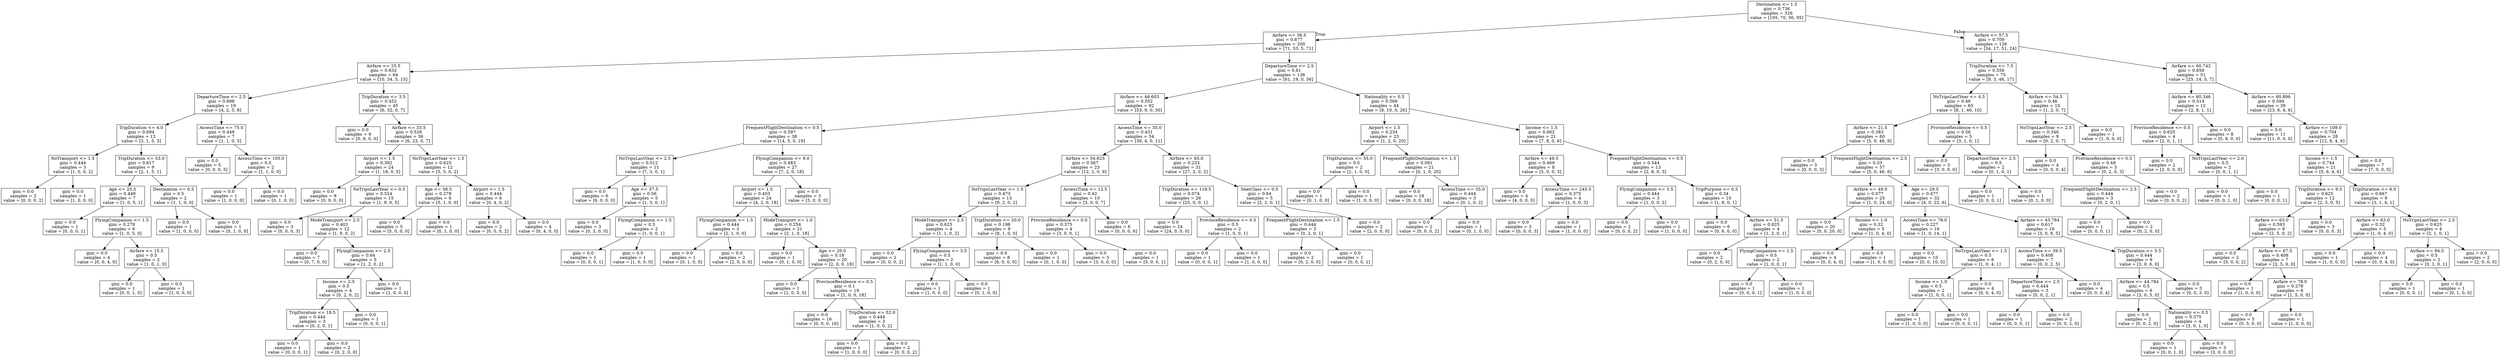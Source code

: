 digraph Tree {
node [shape=box] ;
0 [label="Destination <= 1.5\ngini = 0.736\nsamples = 326\nvalue = [105, 70, 56, 95]"] ;
1 [label="Airfare <= 36.5\ngini = 0.677\nsamples = 200\nvalue = [71, 53, 5, 71]"] ;
0 -> 1 [labeldistance=2.5, labelangle=45, headlabel="True"] ;
2 [label="Airfare <= 25.5\ngini = 0.632\nsamples = 64\nvalue = [10, 34, 5, 15]"] ;
1 -> 2 ;
3 [label="DepartureTime <= 2.5\ngini = 0.698\nsamples = 19\nvalue = [4, 2, 5, 8]"] ;
2 -> 3 ;
4 [label="TripDuration <= 4.0\ngini = 0.694\nsamples = 12\nvalue = [3, 1, 5, 3]"] ;
3 -> 4 ;
5 [label="NoTransport <= 1.5\ngini = 0.444\nsamples = 3\nvalue = [1, 0, 0, 2]"] ;
4 -> 5 ;
6 [label="gini = 0.0\nsamples = 2\nvalue = [0, 0, 0, 2]"] ;
5 -> 6 ;
7 [label="gini = 0.0\nsamples = 1\nvalue = [1, 0, 0, 0]"] ;
5 -> 7 ;
8 [label="TripDuration <= 53.0\ngini = 0.617\nsamples = 9\nvalue = [2, 1, 5, 1]"] ;
4 -> 8 ;
9 [label="Age <= 25.5\ngini = 0.449\nsamples = 7\nvalue = [1, 0, 5, 1]"] ;
8 -> 9 ;
10 [label="gini = 0.0\nsamples = 1\nvalue = [0, 0, 0, 1]"] ;
9 -> 10 ;
11 [label="FlyingCompanion <= 1.5\ngini = 0.278\nsamples = 6\nvalue = [1, 0, 5, 0]"] ;
9 -> 11 ;
12 [label="gini = 0.0\nsamples = 4\nvalue = [0, 0, 4, 0]"] ;
11 -> 12 ;
13 [label="Airfare <= 15.5\ngini = 0.5\nsamples = 2\nvalue = [1, 0, 1, 0]"] ;
11 -> 13 ;
14 [label="gini = 0.0\nsamples = 1\nvalue = [0, 0, 1, 0]"] ;
13 -> 14 ;
15 [label="gini = 0.0\nsamples = 1\nvalue = [1, 0, 0, 0]"] ;
13 -> 15 ;
16 [label="Destination <= 0.5\ngini = 0.5\nsamples = 2\nvalue = [1, 1, 0, 0]"] ;
8 -> 16 ;
17 [label="gini = 0.0\nsamples = 1\nvalue = [1, 0, 0, 0]"] ;
16 -> 17 ;
18 [label="gini = 0.0\nsamples = 1\nvalue = [0, 1, 0, 0]"] ;
16 -> 18 ;
19 [label="AccessTime <= 75.0\ngini = 0.449\nsamples = 7\nvalue = [1, 1, 0, 5]"] ;
3 -> 19 ;
20 [label="gini = 0.0\nsamples = 5\nvalue = [0, 0, 0, 5]"] ;
19 -> 20 ;
21 [label="AccessTime <= 105.0\ngini = 0.5\nsamples = 2\nvalue = [1, 1, 0, 0]"] ;
19 -> 21 ;
22 [label="gini = 0.0\nsamples = 1\nvalue = [1, 0, 0, 0]"] ;
21 -> 22 ;
23 [label="gini = 0.0\nsamples = 1\nvalue = [0, 1, 0, 0]"] ;
21 -> 23 ;
24 [label="TripDuration <= 3.5\ngini = 0.452\nsamples = 45\nvalue = [6, 32, 0, 7]"] ;
2 -> 24 ;
25 [label="gini = 0.0\nsamples = 9\nvalue = [0, 9, 0, 0]"] ;
24 -> 25 ;
26 [label="Airfare <= 33.5\ngini = 0.526\nsamples = 36\nvalue = [6, 23, 0, 7]"] ;
24 -> 26 ;
27 [label="Airport <= 1.5\ngini = 0.392\nsamples = 24\nvalue = [1, 18, 0, 5]"] ;
26 -> 27 ;
28 [label="gini = 0.0\nsamples = 9\nvalue = [0, 9, 0, 0]"] ;
27 -> 28 ;
29 [label="NoTripsLastYear <= 0.5\ngini = 0.524\nsamples = 15\nvalue = [1, 9, 0, 5]"] ;
27 -> 29 ;
30 [label="gini = 0.0\nsamples = 3\nvalue = [0, 0, 0, 3]"] ;
29 -> 30 ;
31 [label="ModeTransport <= 2.5\ngini = 0.403\nsamples = 12\nvalue = [1, 9, 0, 2]"] ;
29 -> 31 ;
32 [label="gini = 0.0\nsamples = 7\nvalue = [0, 7, 0, 0]"] ;
31 -> 32 ;
33 [label="FlyingCompanion <= 2.5\ngini = 0.64\nsamples = 5\nvalue = [1, 2, 0, 2]"] ;
31 -> 33 ;
34 [label="Income <= 2.5\ngini = 0.5\nsamples = 4\nvalue = [0, 2, 0, 2]"] ;
33 -> 34 ;
35 [label="TripDuration <= 18.5\ngini = 0.444\nsamples = 3\nvalue = [0, 2, 0, 1]"] ;
34 -> 35 ;
36 [label="gini = 0.0\nsamples = 1\nvalue = [0, 0, 0, 1]"] ;
35 -> 36 ;
37 [label="gini = 0.0\nsamples = 2\nvalue = [0, 2, 0, 0]"] ;
35 -> 37 ;
38 [label="gini = 0.0\nsamples = 1\nvalue = [0, 0, 0, 1]"] ;
34 -> 38 ;
39 [label="gini = 0.0\nsamples = 1\nvalue = [1, 0, 0, 0]"] ;
33 -> 39 ;
40 [label="NoTripsLastYear <= 1.5\ngini = 0.625\nsamples = 12\nvalue = [5, 5, 0, 2]"] ;
26 -> 40 ;
41 [label="Age <= 58.5\ngini = 0.278\nsamples = 6\nvalue = [5, 1, 0, 0]"] ;
40 -> 41 ;
42 [label="gini = 0.0\nsamples = 5\nvalue = [5, 0, 0, 0]"] ;
41 -> 42 ;
43 [label="gini = 0.0\nsamples = 1\nvalue = [0, 1, 0, 0]"] ;
41 -> 43 ;
44 [label="Airport <= 1.5\ngini = 0.444\nsamples = 6\nvalue = [0, 4, 0, 2]"] ;
40 -> 44 ;
45 [label="gini = 0.0\nsamples = 2\nvalue = [0, 0, 0, 2]"] ;
44 -> 45 ;
46 [label="gini = 0.0\nsamples = 4\nvalue = [0, 4, 0, 0]"] ;
44 -> 46 ;
47 [label="DepartureTime <= 2.5\ngini = 0.61\nsamples = 136\nvalue = [61, 19, 0, 56]"] ;
1 -> 47 ;
48 [label="Airfare <= 46.603\ngini = 0.552\nsamples = 92\nvalue = [53, 9, 0, 30]"] ;
47 -> 48 ;
49 [label="FrequentFlightDestination <= 0.5\ngini = 0.597\nsamples = 38\nvalue = [14, 5, 0, 19]"] ;
48 -> 49 ;
50 [label="NoTripsLastYear <= 2.5\ngini = 0.512\nsamples = 11\nvalue = [7, 3, 0, 1]"] ;
49 -> 50 ;
51 [label="gini = 0.0\nsamples = 6\nvalue = [6, 0, 0, 0]"] ;
50 -> 51 ;
52 [label="Age <= 37.5\ngini = 0.56\nsamples = 5\nvalue = [1, 3, 0, 1]"] ;
50 -> 52 ;
53 [label="gini = 0.0\nsamples = 3\nvalue = [0, 3, 0, 0]"] ;
52 -> 53 ;
54 [label="FlyingCompanion <= 1.5\ngini = 0.5\nsamples = 2\nvalue = [1, 0, 0, 1]"] ;
52 -> 54 ;
55 [label="gini = 0.0\nsamples = 1\nvalue = [0, 0, 0, 1]"] ;
54 -> 55 ;
56 [label="gini = 0.0\nsamples = 1\nvalue = [1, 0, 0, 0]"] ;
54 -> 56 ;
57 [label="FlyingCompanion <= 9.0\ngini = 0.483\nsamples = 27\nvalue = [7, 2, 0, 18]"] ;
49 -> 57 ;
58 [label="Airport <= 1.5\ngini = 0.403\nsamples = 24\nvalue = [4, 2, 0, 18]"] ;
57 -> 58 ;
59 [label="FlyingCompanion <= 1.5\ngini = 0.444\nsamples = 3\nvalue = [2, 1, 0, 0]"] ;
58 -> 59 ;
60 [label="gini = 0.0\nsamples = 1\nvalue = [0, 1, 0, 0]"] ;
59 -> 60 ;
61 [label="gini = 0.0\nsamples = 2\nvalue = [2, 0, 0, 0]"] ;
59 -> 61 ;
62 [label="ModeTransport <= 1.0\ngini = 0.254\nsamples = 21\nvalue = [2, 1, 0, 18]"] ;
58 -> 62 ;
63 [label="gini = 0.0\nsamples = 1\nvalue = [0, 1, 0, 0]"] ;
62 -> 63 ;
64 [label="Age <= 20.0\ngini = 0.18\nsamples = 20\nvalue = [2, 0, 0, 18]"] ;
62 -> 64 ;
65 [label="gini = 0.0\nsamples = 1\nvalue = [1, 0, 0, 0]"] ;
64 -> 65 ;
66 [label="ProvinceResidence <= 0.5\ngini = 0.1\nsamples = 19\nvalue = [1, 0, 0, 18]"] ;
64 -> 66 ;
67 [label="gini = 0.0\nsamples = 16\nvalue = [0, 0, 0, 16]"] ;
66 -> 67 ;
68 [label="TripDuration <= 52.0\ngini = 0.444\nsamples = 3\nvalue = [1, 0, 0, 2]"] ;
66 -> 68 ;
69 [label="gini = 0.0\nsamples = 1\nvalue = [1, 0, 0, 0]"] ;
68 -> 69 ;
70 [label="gini = 0.0\nsamples = 2\nvalue = [0, 0, 0, 2]"] ;
68 -> 70 ;
71 [label="gini = 0.0\nsamples = 3\nvalue = [3, 0, 0, 0]"] ;
57 -> 71 ;
72 [label="AccessTime <= 35.0\ngini = 0.431\nsamples = 54\nvalue = [39, 4, 0, 11]"] ;
48 -> 72 ;
73 [label="Airfare <= 54.625\ngini = 0.567\nsamples = 23\nvalue = [12, 2, 0, 9]"] ;
72 -> 73 ;
74 [label="NoTripsLastYear <= 1.5\ngini = 0.473\nsamples = 13\nvalue = [9, 2, 0, 2]"] ;
73 -> 74 ;
75 [label="ModeTransport <= 2.5\ngini = 0.625\nsamples = 4\nvalue = [1, 1, 0, 2]"] ;
74 -> 75 ;
76 [label="gini = 0.0\nsamples = 2\nvalue = [0, 0, 0, 2]"] ;
75 -> 76 ;
77 [label="FlyingCompanion <= 3.5\ngini = 0.5\nsamples = 2\nvalue = [1, 1, 0, 0]"] ;
75 -> 77 ;
78 [label="gini = 0.0\nsamples = 1\nvalue = [1, 0, 0, 0]"] ;
77 -> 78 ;
79 [label="gini = 0.0\nsamples = 1\nvalue = [0, 1, 0, 0]"] ;
77 -> 79 ;
80 [label="TripDuration <= 20.0\ngini = 0.198\nsamples = 9\nvalue = [8, 1, 0, 0]"] ;
74 -> 80 ;
81 [label="gini = 0.0\nsamples = 8\nvalue = [8, 0, 0, 0]"] ;
80 -> 81 ;
82 [label="gini = 0.0\nsamples = 1\nvalue = [0, 1, 0, 0]"] ;
80 -> 82 ;
83 [label="AccessTime <= 12.5\ngini = 0.42\nsamples = 10\nvalue = [3, 0, 0, 7]"] ;
73 -> 83 ;
84 [label="ProvinceResidence <= 0.5\ngini = 0.375\nsamples = 4\nvalue = [3, 0, 0, 1]"] ;
83 -> 84 ;
85 [label="gini = 0.0\nsamples = 3\nvalue = [3, 0, 0, 0]"] ;
84 -> 85 ;
86 [label="gini = 0.0\nsamples = 1\nvalue = [0, 0, 0, 1]"] ;
84 -> 86 ;
87 [label="gini = 0.0\nsamples = 6\nvalue = [0, 0, 0, 6]"] ;
83 -> 87 ;
88 [label="Airfare <= 65.0\ngini = 0.233\nsamples = 31\nvalue = [27, 2, 0, 2]"] ;
72 -> 88 ;
89 [label="TripDuration <= 119.5\ngini = 0.074\nsamples = 26\nvalue = [25, 0, 0, 1]"] ;
88 -> 89 ;
90 [label="gini = 0.0\nsamples = 24\nvalue = [24, 0, 0, 0]"] ;
89 -> 90 ;
91 [label="ProvinceResidence <= 0.5\ngini = 0.5\nsamples = 2\nvalue = [1, 0, 0, 1]"] ;
89 -> 91 ;
92 [label="gini = 0.0\nsamples = 1\nvalue = [0, 0, 0, 1]"] ;
91 -> 92 ;
93 [label="gini = 0.0\nsamples = 1\nvalue = [1, 0, 0, 0]"] ;
91 -> 93 ;
94 [label="SeatClass <= 0.5\ngini = 0.64\nsamples = 5\nvalue = [2, 2, 0, 1]"] ;
88 -> 94 ;
95 [label="FrequentFlightDestination <= 1.5\ngini = 0.444\nsamples = 3\nvalue = [0, 2, 0, 1]"] ;
94 -> 95 ;
96 [label="gini = 0.0\nsamples = 2\nvalue = [0, 2, 0, 0]"] ;
95 -> 96 ;
97 [label="gini = 0.0\nsamples = 1\nvalue = [0, 0, 0, 1]"] ;
95 -> 97 ;
98 [label="gini = 0.0\nsamples = 2\nvalue = [2, 0, 0, 0]"] ;
94 -> 98 ;
99 [label="Nationality <= 0.5\ngini = 0.566\nsamples = 44\nvalue = [8, 10, 0, 26]"] ;
47 -> 99 ;
100 [label="Airport <= 1.5\ngini = 0.234\nsamples = 23\nvalue = [1, 2, 0, 20]"] ;
99 -> 100 ;
101 [label="TripDuration <= 55.0\ngini = 0.5\nsamples = 2\nvalue = [1, 1, 0, 0]"] ;
100 -> 101 ;
102 [label="gini = 0.0\nsamples = 1\nvalue = [0, 1, 0, 0]"] ;
101 -> 102 ;
103 [label="gini = 0.0\nsamples = 1\nvalue = [1, 0, 0, 0]"] ;
101 -> 103 ;
104 [label="FrequentFlightDestination <= 1.5\ngini = 0.091\nsamples = 21\nvalue = [0, 1, 0, 20]"] ;
100 -> 104 ;
105 [label="gini = 0.0\nsamples = 18\nvalue = [0, 0, 0, 18]"] ;
104 -> 105 ;
106 [label="AccessTime <= 35.0\ngini = 0.444\nsamples = 3\nvalue = [0, 1, 0, 2]"] ;
104 -> 106 ;
107 [label="gini = 0.0\nsamples = 2\nvalue = [0, 0, 0, 2]"] ;
106 -> 107 ;
108 [label="gini = 0.0\nsamples = 1\nvalue = [0, 1, 0, 0]"] ;
106 -> 108 ;
109 [label="Income <= 1.5\ngini = 0.662\nsamples = 21\nvalue = [7, 8, 0, 6]"] ;
99 -> 109 ;
110 [label="Airfare <= 49.5\ngini = 0.469\nsamples = 8\nvalue = [5, 0, 0, 3]"] ;
109 -> 110 ;
111 [label="gini = 0.0\nsamples = 4\nvalue = [4, 0, 0, 0]"] ;
110 -> 111 ;
112 [label="AccessTime <= 245.5\ngini = 0.375\nsamples = 4\nvalue = [1, 0, 0, 3]"] ;
110 -> 112 ;
113 [label="gini = 0.0\nsamples = 3\nvalue = [0, 0, 0, 3]"] ;
112 -> 113 ;
114 [label="gini = 0.0\nsamples = 1\nvalue = [1, 0, 0, 0]"] ;
112 -> 114 ;
115 [label="FrequentFlightDestination <= 0.5\ngini = 0.544\nsamples = 13\nvalue = [2, 8, 0, 3]"] ;
109 -> 115 ;
116 [label="FlyingCompanion <= 3.5\ngini = 0.444\nsamples = 3\nvalue = [1, 0, 0, 2]"] ;
115 -> 116 ;
117 [label="gini = 0.0\nsamples = 2\nvalue = [0, 0, 0, 2]"] ;
116 -> 117 ;
118 [label="gini = 0.0\nsamples = 1\nvalue = [1, 0, 0, 0]"] ;
116 -> 118 ;
119 [label="TripPurpose <= 0.5\ngini = 0.34\nsamples = 10\nvalue = [1, 8, 0, 1]"] ;
115 -> 119 ;
120 [label="gini = 0.0\nsamples = 6\nvalue = [0, 6, 0, 0]"] ;
119 -> 120 ;
121 [label="Airfare <= 51.5\ngini = 0.625\nsamples = 4\nvalue = [1, 2, 0, 1]"] ;
119 -> 121 ;
122 [label="gini = 0.0\nsamples = 2\nvalue = [0, 2, 0, 0]"] ;
121 -> 122 ;
123 [label="FlyingCompanion <= 1.5\ngini = 0.5\nsamples = 2\nvalue = [1, 0, 0, 1]"] ;
121 -> 123 ;
124 [label="gini = 0.0\nsamples = 1\nvalue = [0, 0, 0, 1]"] ;
123 -> 124 ;
125 [label="gini = 0.0\nsamples = 1\nvalue = [1, 0, 0, 0]"] ;
123 -> 125 ;
126 [label="Airfare <= 57.5\ngini = 0.709\nsamples = 126\nvalue = [34, 17, 51, 24]"] ;
0 -> 126 [labeldistance=2.5, labelangle=-45, headlabel="False"] ;
127 [label="TripDuration <= 7.5\ngini = 0.556\nsamples = 75\nvalue = [9, 3, 46, 17]"] ;
126 -> 127 ;
128 [label="NoTripsLastYear <= 4.5\ngini = 0.46\nsamples = 65\nvalue = [8, 1, 46, 10]"] ;
127 -> 128 ;
129 [label="Airfare <= 21.5\ngini = 0.383\nsamples = 60\nvalue = [5, 0, 46, 9]"] ;
128 -> 129 ;
130 [label="gini = 0.0\nsamples = 3\nvalue = [0, 0, 0, 3]"] ;
129 -> 130 ;
131 [label="FrequentFlightDestination <= 2.5\ngini = 0.33\nsamples = 57\nvalue = [5, 0, 46, 6]"] ;
129 -> 131 ;
132 [label="Airfare <= 49.0\ngini = 0.077\nsamples = 25\nvalue = [1, 0, 24, 0]"] ;
131 -> 132 ;
133 [label="gini = 0.0\nsamples = 20\nvalue = [0, 0, 20, 0]"] ;
132 -> 133 ;
134 [label="Income <= 1.0\ngini = 0.32\nsamples = 5\nvalue = [1, 0, 4, 0]"] ;
132 -> 134 ;
135 [label="gini = 0.0\nsamples = 4\nvalue = [0, 0, 4, 0]"] ;
134 -> 135 ;
136 [label="gini = 0.0\nsamples = 1\nvalue = [1, 0, 0, 0]"] ;
134 -> 136 ;
137 [label="Age <= 29.5\ngini = 0.477\nsamples = 32\nvalue = [4, 0, 22, 6]"] ;
131 -> 137 ;
138 [label="AccessTime <= 78.0\ngini = 0.227\nsamples = 16\nvalue = [1, 0, 14, 1]"] ;
137 -> 138 ;
139 [label="gini = 0.0\nsamples = 10\nvalue = [0, 0, 10, 0]"] ;
138 -> 139 ;
140 [label="NoTripsLastYear <= 1.5\ngini = 0.5\nsamples = 6\nvalue = [1, 0, 4, 1]"] ;
138 -> 140 ;
141 [label="Income <= 1.0\ngini = 0.5\nsamples = 2\nvalue = [1, 0, 0, 1]"] ;
140 -> 141 ;
142 [label="gini = 0.0\nsamples = 1\nvalue = [1, 0, 0, 0]"] ;
141 -> 142 ;
143 [label="gini = 0.0\nsamples = 1\nvalue = [0, 0, 0, 1]"] ;
141 -> 143 ;
144 [label="gini = 0.0\nsamples = 4\nvalue = [0, 0, 4, 0]"] ;
140 -> 144 ;
145 [label="Airfare <= 43.784\ngini = 0.617\nsamples = 16\nvalue = [3, 0, 8, 5]"] ;
137 -> 145 ;
146 [label="AccessTime <= 39.5\ngini = 0.408\nsamples = 7\nvalue = [0, 0, 2, 5]"] ;
145 -> 146 ;
147 [label="DepartureTime <= 2.5\ngini = 0.444\nsamples = 3\nvalue = [0, 0, 2, 1]"] ;
146 -> 147 ;
148 [label="gini = 0.0\nsamples = 1\nvalue = [0, 0, 0, 1]"] ;
147 -> 148 ;
149 [label="gini = 0.0\nsamples = 2\nvalue = [0, 0, 2, 0]"] ;
147 -> 149 ;
150 [label="gini = 0.0\nsamples = 4\nvalue = [0, 0, 0, 4]"] ;
146 -> 150 ;
151 [label="TripDuration <= 5.5\ngini = 0.444\nsamples = 9\nvalue = [3, 0, 6, 0]"] ;
145 -> 151 ;
152 [label="Airfare <= 44.784\ngini = 0.5\nsamples = 6\nvalue = [3, 0, 3, 0]"] ;
151 -> 152 ;
153 [label="gini = 0.0\nsamples = 2\nvalue = [0, 0, 2, 0]"] ;
152 -> 153 ;
154 [label="Nationality <= 0.5\ngini = 0.375\nsamples = 4\nvalue = [3, 0, 1, 0]"] ;
152 -> 154 ;
155 [label="gini = 0.0\nsamples = 1\nvalue = [0, 0, 1, 0]"] ;
154 -> 155 ;
156 [label="gini = 0.0\nsamples = 3\nvalue = [3, 0, 0, 0]"] ;
154 -> 156 ;
157 [label="gini = 0.0\nsamples = 3\nvalue = [0, 0, 3, 0]"] ;
151 -> 157 ;
158 [label="ProvinceResidence <= 0.5\ngini = 0.56\nsamples = 5\nvalue = [3, 1, 0, 1]"] ;
128 -> 158 ;
159 [label="gini = 0.0\nsamples = 3\nvalue = [3, 0, 0, 0]"] ;
158 -> 159 ;
160 [label="DepartureTime <= 2.5\ngini = 0.5\nsamples = 2\nvalue = [0, 1, 0, 1]"] ;
158 -> 160 ;
161 [label="gini = 0.0\nsamples = 1\nvalue = [0, 0, 0, 1]"] ;
160 -> 161 ;
162 [label="gini = 0.0\nsamples = 1\nvalue = [0, 1, 0, 0]"] ;
160 -> 162 ;
163 [label="Airfare <= 54.5\ngini = 0.46\nsamples = 10\nvalue = [1, 2, 0, 7]"] ;
127 -> 163 ;
164 [label="NoTripsLastYear <= 2.5\ngini = 0.346\nsamples = 9\nvalue = [0, 2, 0, 7]"] ;
163 -> 164 ;
165 [label="gini = 0.0\nsamples = 4\nvalue = [0, 0, 0, 4]"] ;
164 -> 165 ;
166 [label="ProvinceResidence <= 0.5\ngini = 0.48\nsamples = 5\nvalue = [0, 2, 0, 3]"] ;
164 -> 166 ;
167 [label="FrequentFlightDestination <= 2.5\ngini = 0.444\nsamples = 3\nvalue = [0, 2, 0, 1]"] ;
166 -> 167 ;
168 [label="gini = 0.0\nsamples = 1\nvalue = [0, 0, 0, 1]"] ;
167 -> 168 ;
169 [label="gini = 0.0\nsamples = 2\nvalue = [0, 2, 0, 0]"] ;
167 -> 169 ;
170 [label="gini = 0.0\nsamples = 2\nvalue = [0, 0, 0, 2]"] ;
166 -> 170 ;
171 [label="gini = 0.0\nsamples = 1\nvalue = [1, 0, 0, 0]"] ;
163 -> 171 ;
172 [label="Airfare <= 60.742\ngini = 0.656\nsamples = 51\nvalue = [25, 14, 5, 7]"] ;
126 -> 172 ;
173 [label="Airfare <= 60.346\ngini = 0.514\nsamples = 12\nvalue = [2, 8, 1, 1]"] ;
172 -> 173 ;
174 [label="ProvinceResidence <= 0.5\ngini = 0.625\nsamples = 4\nvalue = [2, 0, 1, 1]"] ;
173 -> 174 ;
175 [label="gini = 0.0\nsamples = 2\nvalue = [2, 0, 0, 0]"] ;
174 -> 175 ;
176 [label="NoTripsLastYear <= 2.0\ngini = 0.5\nsamples = 2\nvalue = [0, 0, 1, 1]"] ;
174 -> 176 ;
177 [label="gini = 0.0\nsamples = 1\nvalue = [0, 0, 1, 0]"] ;
176 -> 177 ;
178 [label="gini = 0.0\nsamples = 1\nvalue = [0, 0, 0, 1]"] ;
176 -> 178 ;
179 [label="gini = 0.0\nsamples = 8\nvalue = [0, 8, 0, 0]"] ;
173 -> 179 ;
180 [label="Airfare <= 60.896\ngini = 0.594\nsamples = 39\nvalue = [23, 6, 4, 6]"] ;
172 -> 180 ;
181 [label="gini = 0.0\nsamples = 11\nvalue = [11, 0, 0, 0]"] ;
180 -> 181 ;
182 [label="Airfare <= 109.0\ngini = 0.704\nsamples = 28\nvalue = [12, 6, 4, 6]"] ;
180 -> 182 ;
183 [label="Income <= 1.5\ngini = 0.744\nsamples = 21\nvalue = [5, 6, 4, 6]"] ;
182 -> 183 ;
184 [label="TripDuration <= 9.5\ngini = 0.625\nsamples = 12\nvalue = [2, 5, 0, 5]"] ;
183 -> 184 ;
185 [label="Airfare <= 63.0\ngini = 0.593\nsamples = 9\nvalue = [2, 5, 0, 2]"] ;
184 -> 185 ;
186 [label="gini = 0.0\nsamples = 2\nvalue = [0, 0, 0, 2]"] ;
185 -> 186 ;
187 [label="Airfare <= 67.5\ngini = 0.408\nsamples = 7\nvalue = [2, 5, 0, 0]"] ;
185 -> 187 ;
188 [label="gini = 0.0\nsamples = 1\nvalue = [1, 0, 0, 0]"] ;
187 -> 188 ;
189 [label="Airfare <= 78.0\ngini = 0.278\nsamples = 6\nvalue = [1, 5, 0, 0]"] ;
187 -> 189 ;
190 [label="gini = 0.0\nsamples = 5\nvalue = [0, 5, 0, 0]"] ;
189 -> 190 ;
191 [label="gini = 0.0\nsamples = 1\nvalue = [1, 0, 0, 0]"] ;
189 -> 191 ;
192 [label="gini = 0.0\nsamples = 3\nvalue = [0, 0, 0, 3]"] ;
184 -> 192 ;
193 [label="TripDuration <= 6.0\ngini = 0.667\nsamples = 9\nvalue = [3, 1, 4, 1]"] ;
183 -> 193 ;
194 [label="Airfare <= 63.0\ngini = 0.32\nsamples = 5\nvalue = [1, 0, 4, 0]"] ;
193 -> 194 ;
195 [label="gini = 0.0\nsamples = 1\nvalue = [1, 0, 0, 0]"] ;
194 -> 195 ;
196 [label="gini = 0.0\nsamples = 4\nvalue = [0, 0, 4, 0]"] ;
194 -> 196 ;
197 [label="NoTripsLastYear <= 2.5\ngini = 0.625\nsamples = 4\nvalue = [2, 1, 0, 1]"] ;
193 -> 197 ;
198 [label="Airfare <= 94.5\ngini = 0.5\nsamples = 2\nvalue = [0, 1, 0, 1]"] ;
197 -> 198 ;
199 [label="gini = 0.0\nsamples = 1\nvalue = [0, 0, 0, 1]"] ;
198 -> 199 ;
200 [label="gini = 0.0\nsamples = 1\nvalue = [0, 1, 0, 0]"] ;
198 -> 200 ;
201 [label="gini = 0.0\nsamples = 2\nvalue = [2, 0, 0, 0]"] ;
197 -> 201 ;
202 [label="gini = 0.0\nsamples = 7\nvalue = [7, 0, 0, 0]"] ;
182 -> 202 ;
}